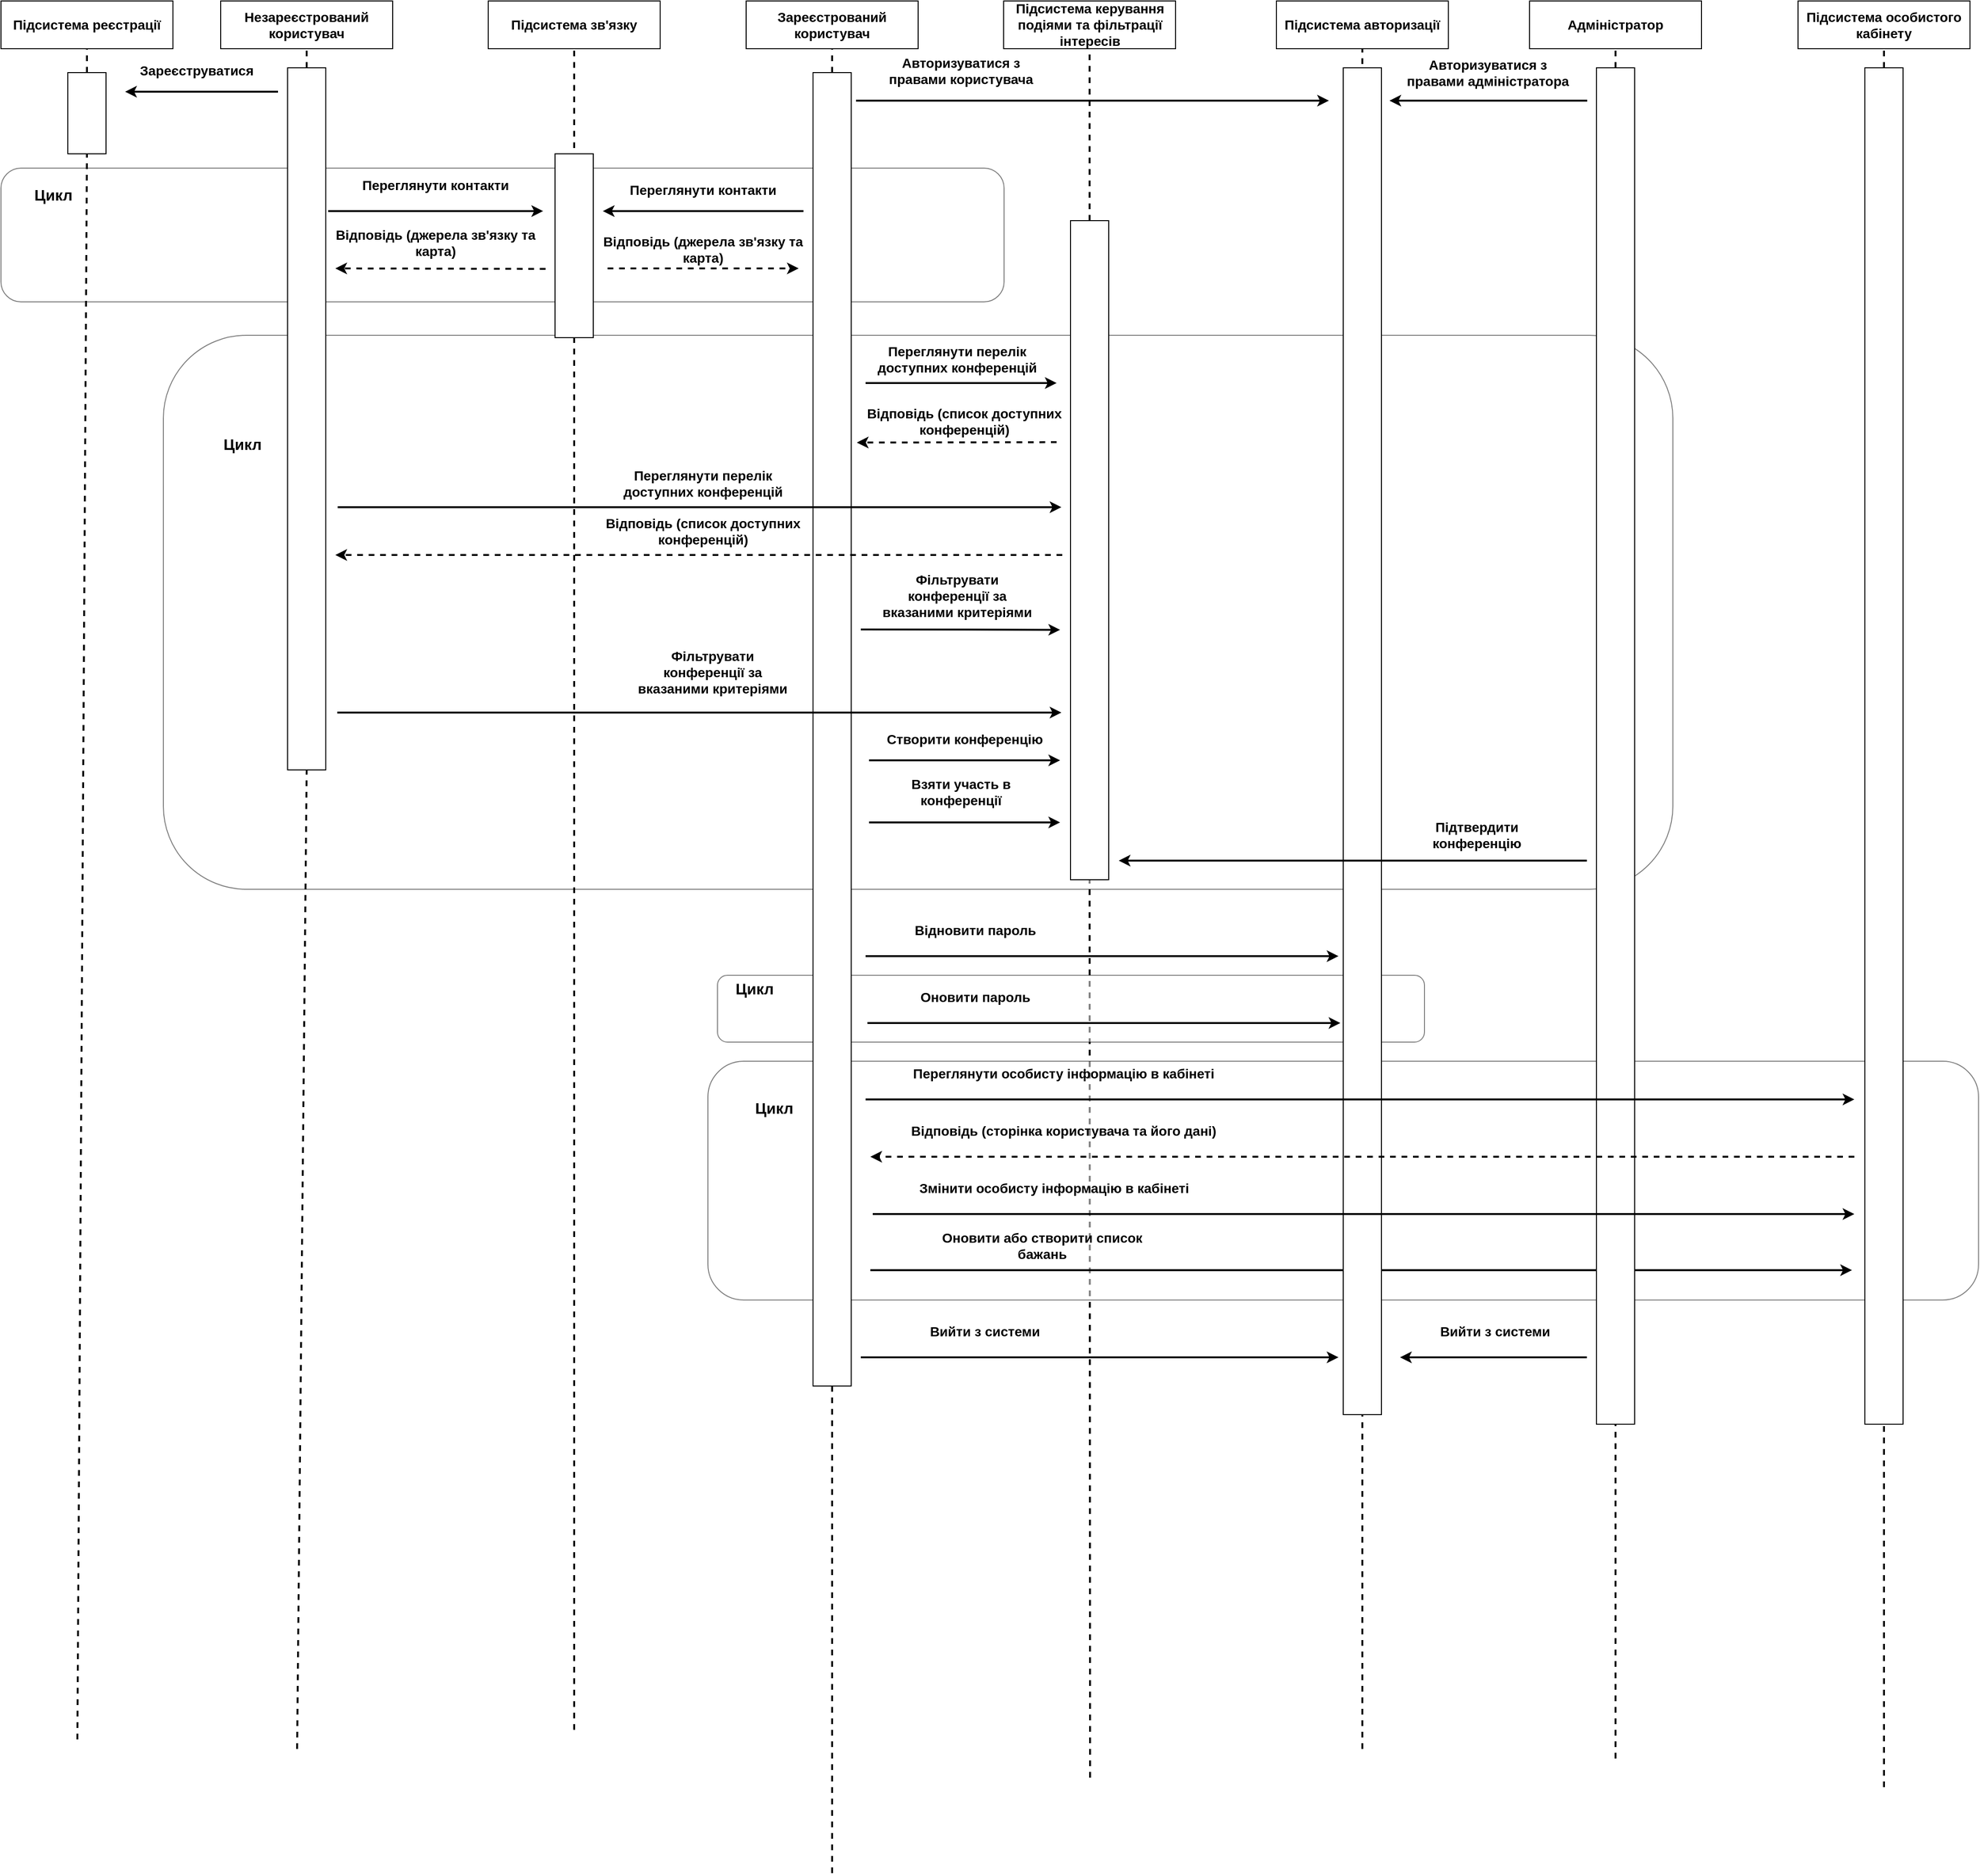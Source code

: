 <mxfile version="20.8.23" type="device"><diagram name="Сторінка-1" id="KT09bHFv98Fz5fQsBQzX"><mxGraphModel dx="2333" dy="1220" grid="0" gridSize="10" guides="1" tooltips="1" connect="1" arrows="1" fold="1" page="1" pageScale="1" pageWidth="2339" pageHeight="3300" math="0" shadow="0"><root><mxCell id="0"/><mxCell id="1" parent="0"/><mxCell id="i6p71fZgC3Q0GuW_d_70-76" value="" style="endArrow=none;dashed=1;html=1;rounded=0;strokeWidth=2;entryX=0.5;entryY=1;entryDx=0;entryDy=0;startArrow=none;" parent="1" target="i6p71fZgC3Q0GuW_d_70-77" edge="1"><mxGeometry width="50" height="50" relative="1" as="geometry"><mxPoint x="1220" y="1910" as="sourcePoint"/><mxPoint x="1500" y="260" as="targetPoint"/></mxGeometry></mxCell><mxCell id="i6p71fZgC3Q0GuW_d_70-352" value="" style="group" parent="1" vertex="1" connectable="0"><mxGeometry x="820" y="1160" width="1330" height="250" as="geometry"/></mxCell><mxCell id="i6p71fZgC3Q0GuW_d_70-353" value="" style="rounded=1;whiteSpace=wrap;html=1;opacity=50;movable=1;resizable=1;rotatable=1;deletable=1;editable=1;locked=0;connectable=1;" parent="i6p71fZgC3Q0GuW_d_70-352" vertex="1"><mxGeometry width="1330.0" height="250.0" as="geometry"/></mxCell><mxCell id="i6p71fZgC3Q0GuW_d_70-354" value="&lt;font size=&quot;1&quot; style=&quot;&quot;&gt;&lt;b style=&quot;font-size: 16px;&quot;&gt;Цикл&lt;/b&gt;&lt;/font&gt;" style="text;html=1;strokeColor=none;fillColor=none;align=center;verticalAlign=middle;whiteSpace=wrap;rounded=0;movable=1;resizable=1;rotatable=1;deletable=1;editable=1;locked=0;connectable=1;" parent="i6p71fZgC3Q0GuW_d_70-352" vertex="1"><mxGeometry y="17.857" width="139.333" height="62.5" as="geometry"/></mxCell><mxCell id="i6p71fZgC3Q0GuW_d_70-330" value="&lt;font style=&quot;font-size: 14px;&quot;&gt;&lt;b&gt;Оновити або створити список бажань&lt;/b&gt;&lt;/font&gt;" style="text;html=1;strokeColor=none;fillColor=none;align=center;verticalAlign=middle;whiteSpace=wrap;rounded=0;" parent="i6p71fZgC3Q0GuW_d_70-352" vertex="1"><mxGeometry x="232.003" y="170" width="235.741" height="45" as="geometry"/></mxCell><mxCell id="i6p71fZgC3Q0GuW_d_70-356" value="" style="endArrow=classic;html=1;rounded=0;strokeWidth=2;" parent="i6p71fZgC3Q0GuW_d_70-352" edge="1"><mxGeometry width="50" height="50" relative="1" as="geometry"><mxPoint x="170" y="218.75" as="sourcePoint"/><mxPoint x="1197.5" y="218.75" as="targetPoint"/></mxGeometry></mxCell><mxCell id="i6p71fZgC3Q0GuW_d_70-346" value="" style="group" parent="1" vertex="1" connectable="0"><mxGeometry x="830" y="1070" width="740" height="70" as="geometry"/></mxCell><mxCell id="i6p71fZgC3Q0GuW_d_70-347" value="" style="rounded=1;whiteSpace=wrap;html=1;opacity=50;movable=1;resizable=1;rotatable=1;deletable=1;editable=1;locked=0;connectable=1;" parent="i6p71fZgC3Q0GuW_d_70-346" vertex="1"><mxGeometry width="740.0" height="70" as="geometry"/></mxCell><mxCell id="i6p71fZgC3Q0GuW_d_70-348" value="&lt;font size=&quot;1&quot; style=&quot;&quot;&gt;&lt;b style=&quot;font-size: 16px;&quot;&gt;Цикл&lt;/b&gt;&lt;/font&gt;" style="text;html=1;strokeColor=none;fillColor=none;align=center;verticalAlign=middle;whiteSpace=wrap;rounded=0;movable=1;resizable=1;rotatable=1;deletable=1;editable=1;locked=0;connectable=1;" parent="i6p71fZgC3Q0GuW_d_70-346" vertex="1"><mxGeometry y="5" width="77.524" height="17.5" as="geometry"/></mxCell><mxCell id="i6p71fZgC3Q0GuW_d_70-331" value="" style="group" parent="1" vertex="1" connectable="0"><mxGeometry x="250" y="400" width="1580" height="580" as="geometry"/></mxCell><mxCell id="i6p71fZgC3Q0GuW_d_70-332" value="" style="rounded=1;whiteSpace=wrap;html=1;opacity=50;movable=1;resizable=1;rotatable=1;deletable=1;editable=1;locked=0;connectable=1;" parent="i6p71fZgC3Q0GuW_d_70-331" vertex="1"><mxGeometry width="1580" height="580" as="geometry"/></mxCell><mxCell id="i6p71fZgC3Q0GuW_d_70-333" value="&lt;font size=&quot;1&quot; style=&quot;&quot;&gt;&lt;b style=&quot;font-size: 16px;&quot;&gt;Цикл&lt;/b&gt;&lt;/font&gt;" style="text;html=1;strokeColor=none;fillColor=none;align=center;verticalAlign=middle;whiteSpace=wrap;rounded=0;movable=1;resizable=1;rotatable=1;deletable=1;editable=1;locked=0;connectable=1;" parent="i6p71fZgC3Q0GuW_d_70-331" vertex="1"><mxGeometry y="41.429" width="165.524" height="145" as="geometry"/></mxCell><mxCell id="i6p71fZgC3Q0GuW_d_70-309" value="&lt;font style=&quot;font-size: 14px;&quot;&gt;&lt;b&gt;Підтвердити конференцію&lt;/b&gt;&lt;/font&gt;" style="text;html=1;strokeColor=none;fillColor=none;align=center;verticalAlign=middle;whiteSpace=wrap;rounded=0;" parent="i6p71fZgC3Q0GuW_d_70-331" vertex="1"><mxGeometry x="1290" y="500" width="170" height="45" as="geometry"/></mxCell><mxCell id="i6p71fZgC3Q0GuW_d_70-282" value="" style="group" parent="1" vertex="1" connectable="0"><mxGeometry x="80" y="225" width="1050" height="140" as="geometry"/></mxCell><mxCell id="i6p71fZgC3Q0GuW_d_70-266" value="" style="rounded=1;whiteSpace=wrap;html=1;opacity=50;movable=1;resizable=1;rotatable=1;deletable=1;editable=1;locked=0;connectable=1;" parent="i6p71fZgC3Q0GuW_d_70-282" vertex="1"><mxGeometry width="1050" height="140" as="geometry"/></mxCell><mxCell id="i6p71fZgC3Q0GuW_d_70-267" value="&lt;font size=&quot;1&quot; style=&quot;&quot;&gt;&lt;b style=&quot;font-size: 16px;&quot;&gt;Цикл&lt;/b&gt;&lt;/font&gt;" style="text;html=1;strokeColor=none;fillColor=none;align=center;verticalAlign=middle;whiteSpace=wrap;rounded=0;movable=1;resizable=1;rotatable=1;deletable=1;editable=1;locked=0;connectable=1;" parent="i6p71fZgC3Q0GuW_d_70-282" vertex="1"><mxGeometry y="10" width="110" height="35" as="geometry"/></mxCell><mxCell id="i6p71fZgC3Q0GuW_d_70-289" value="" style="endArrow=none;dashed=1;html=1;rounded=0;strokeWidth=2;startArrow=none;entryX=0.5;entryY=1;entryDx=0;entryDy=0;" parent="1" target="i6p71fZgC3Q0GuW_d_70-18" edge="1"><mxGeometry width="50" height="50" relative="1" as="geometry"><mxPoint x="680" y="1860" as="sourcePoint"/><mxPoint x="960" y="720" as="targetPoint"/></mxGeometry></mxCell><mxCell id="i6p71fZgC3Q0GuW_d_70-20" value="" style="rounded=0;whiteSpace=wrap;html=1;" parent="1" vertex="1"><mxGeometry x="660" y="210" width="40" height="192.5" as="geometry"/></mxCell><mxCell id="i6p71fZgC3Q0GuW_d_70-17" value="" style="rounded=0;whiteSpace=wrap;html=1;" parent="1" vertex="1"><mxGeometry x="150" y="125" width="40" height="85" as="geometry"/></mxCell><mxCell id="i6p71fZgC3Q0GuW_d_70-14" value="" style="rounded=0;whiteSpace=wrap;html=1;" parent="1" vertex="1"><mxGeometry x="380" y="120" width="40" height="735" as="geometry"/></mxCell><mxCell id="i6p71fZgC3Q0GuW_d_70-9" value="&lt;font style=&quot;font-size: 14px;&quot;&gt;&lt;b&gt;Незареєстрований користувач&lt;/b&gt;&lt;/font&gt;" style="rounded=0;whiteSpace=wrap;html=1;" parent="1" vertex="1"><mxGeometry x="310" y="50" width="180" height="50" as="geometry"/></mxCell><mxCell id="i6p71fZgC3Q0GuW_d_70-10" value="&lt;font style=&quot;font-size: 14px;&quot;&gt;&lt;b&gt;Підсистема реєстрації&lt;/b&gt;&lt;/font&gt;" style="rounded=0;whiteSpace=wrap;html=1;" parent="1" vertex="1"><mxGeometry x="80" y="50" width="180" height="50" as="geometry"/></mxCell><mxCell id="i6p71fZgC3Q0GuW_d_70-11" value="" style="endArrow=none;dashed=1;html=1;rounded=0;strokeWidth=2;entryX=0.5;entryY=1;entryDx=0;entryDy=0;startArrow=none;" parent="1" source="i6p71fZgC3Q0GuW_d_70-14" target="i6p71fZgC3Q0GuW_d_70-9" edge="1"><mxGeometry width="50" height="50" relative="1" as="geometry"><mxPoint x="400" y="790" as="sourcePoint"/><mxPoint x="410" y="300" as="targetPoint"/></mxGeometry></mxCell><mxCell id="i6p71fZgC3Q0GuW_d_70-12" value="" style="endArrow=none;dashed=1;html=1;rounded=0;strokeWidth=2;entryX=0.5;entryY=1;entryDx=0;entryDy=0;startArrow=none;" parent="1" source="i6p71fZgC3Q0GuW_d_70-17" target="i6p71fZgC3Q0GuW_d_70-10" edge="1"><mxGeometry width="50" height="50" relative="1" as="geometry"><mxPoint x="680" y="800" as="sourcePoint"/><mxPoint x="700" y="290" as="targetPoint"/></mxGeometry></mxCell><mxCell id="i6p71fZgC3Q0GuW_d_70-13" value="" style="endArrow=none;dashed=1;html=1;rounded=0;strokeWidth=2;entryX=0.5;entryY=1;entryDx=0;entryDy=0;startArrow=none;" parent="1" target="i6p71fZgC3Q0GuW_d_70-14" edge="1"><mxGeometry width="50" height="50" relative="1" as="geometry"><mxPoint x="390" y="1880" as="sourcePoint"/><mxPoint x="400" y="260" as="targetPoint"/></mxGeometry></mxCell><mxCell id="i6p71fZgC3Q0GuW_d_70-15" value="" style="endArrow=classic;html=1;rounded=0;strokeWidth=2;" parent="1" edge="1"><mxGeometry width="50" height="50" relative="1" as="geometry"><mxPoint x="370" y="145.0" as="sourcePoint"/><mxPoint x="210" y="145.0" as="targetPoint"/></mxGeometry></mxCell><mxCell id="i6p71fZgC3Q0GuW_d_70-18" value="&lt;font style=&quot;font-size: 14px;&quot;&gt;&lt;b&gt;Підсистема зв'язку&lt;/b&gt;&lt;/font&gt;" style="rounded=0;whiteSpace=wrap;html=1;" parent="1" vertex="1"><mxGeometry x="590" y="50" width="180" height="50" as="geometry"/></mxCell><mxCell id="i6p71fZgC3Q0GuW_d_70-33" value="&lt;font style=&quot;font-size: 14px;&quot;&gt;&lt;b&gt;Зареєструватися&lt;/b&gt;&lt;/font&gt;" style="text;html=1;strokeColor=none;fillColor=none;align=center;verticalAlign=middle;whiteSpace=wrap;rounded=0;" parent="1" vertex="1"><mxGeometry x="200" y="100" width="170" height="45" as="geometry"/></mxCell><mxCell id="i6p71fZgC3Q0GuW_d_70-69" value="&lt;font style=&quot;font-size: 14px;&quot;&gt;&lt;b&gt;Зареєстрований користувач&lt;/b&gt;&lt;/font&gt;" style="rounded=0;whiteSpace=wrap;html=1;" parent="1" vertex="1"><mxGeometry x="860" y="50" width="180" height="50" as="geometry"/></mxCell><mxCell id="i6p71fZgC3Q0GuW_d_70-70" value="&lt;font style=&quot;font-size: 14px;&quot;&gt;&lt;b&gt;Підсистема керування подіями та фільтрації інтересів&lt;/b&gt;&lt;/font&gt;" style="rounded=0;whiteSpace=wrap;html=1;" parent="1" vertex="1"><mxGeometry x="1129.5" y="50" width="180" height="50" as="geometry"/></mxCell><mxCell id="i6p71fZgC3Q0GuW_d_70-71" value="" style="endArrow=none;dashed=1;html=1;rounded=0;strokeWidth=2;entryX=0.5;entryY=1;entryDx=0;entryDy=0;startArrow=none;" parent="1" source="i6p71fZgC3Q0GuW_d_70-74" target="i6p71fZgC3Q0GuW_d_70-69" edge="1"><mxGeometry width="50" height="50" relative="1" as="geometry"><mxPoint x="1220" y="790" as="sourcePoint"/><mxPoint x="1230" y="300" as="targetPoint"/></mxGeometry></mxCell><mxCell id="i6p71fZgC3Q0GuW_d_70-72" value="" style="endArrow=none;dashed=1;html=1;rounded=0;strokeWidth=2;entryX=0.5;entryY=1;entryDx=0;entryDy=0;startArrow=none;" parent="1" source="i6p71fZgC3Q0GuW_d_70-77" target="i6p71fZgC3Q0GuW_d_70-70" edge="1"><mxGeometry width="50" height="50" relative="1" as="geometry"><mxPoint x="1500" y="800" as="sourcePoint"/><mxPoint x="1520" y="290" as="targetPoint"/></mxGeometry></mxCell><mxCell id="i6p71fZgC3Q0GuW_d_70-74" value="" style="rounded=0;whiteSpace=wrap;html=1;" parent="1" vertex="1"><mxGeometry x="930" y="125" width="40" height="1375" as="geometry"/></mxCell><mxCell id="i6p71fZgC3Q0GuW_d_70-78" value="&lt;font style=&quot;font-size: 14px;&quot;&gt;&lt;b&gt;Підсистема авторизації&lt;/b&gt;&lt;/font&gt;" style="rounded=0;whiteSpace=wrap;html=1;" parent="1" vertex="1"><mxGeometry x="1415" y="50" width="180" height="50" as="geometry"/></mxCell><mxCell id="i6p71fZgC3Q0GuW_d_70-79" value="" style="endArrow=none;dashed=1;html=1;rounded=0;strokeWidth=2;entryX=0.5;entryY=1;entryDx=0;entryDy=0;startArrow=none;" parent="1" target="i6p71fZgC3Q0GuW_d_70-78" edge="1"><mxGeometry width="50" height="50" relative="1" as="geometry"><mxPoint x="1505" y="1880" as="sourcePoint"/><mxPoint x="1779.5" y="280" as="targetPoint"/></mxGeometry></mxCell><mxCell id="i6p71fZgC3Q0GuW_d_70-80" value="" style="rounded=0;whiteSpace=wrap;html=1;" parent="1" vertex="1"><mxGeometry x="1485" y="120" width="40" height="1410" as="geometry"/></mxCell><mxCell id="i6p71fZgC3Q0GuW_d_70-211" value="&lt;font style=&quot;font-size: 14px;&quot;&gt;&lt;b&gt;Адміністратор&lt;/b&gt;&lt;/font&gt;" style="rounded=0;whiteSpace=wrap;html=1;" parent="1" vertex="1"><mxGeometry x="1680" y="50" width="180" height="50" as="geometry"/></mxCell><mxCell id="i6p71fZgC3Q0GuW_d_70-212" value="&lt;font style=&quot;font-size: 14px;&quot;&gt;&lt;b&gt;Підсистема особистого кабінету&lt;/b&gt;&lt;/font&gt;" style="rounded=0;whiteSpace=wrap;html=1;" parent="1" vertex="1"><mxGeometry x="1960.99" y="50" width="180" height="50" as="geometry"/></mxCell><mxCell id="i6p71fZgC3Q0GuW_d_70-213" value="" style="endArrow=none;dashed=1;html=1;rounded=0;strokeWidth=2;entryX=0.5;entryY=1;entryDx=0;entryDy=0;startArrow=none;" parent="1" source="i6p71fZgC3Q0GuW_d_70-215" target="i6p71fZgC3Q0GuW_d_70-211" edge="1"><mxGeometry width="50" height="50" relative="1" as="geometry"><mxPoint x="2050" y="790" as="sourcePoint"/><mxPoint x="2060" y="300" as="targetPoint"/></mxGeometry></mxCell><mxCell id="i6p71fZgC3Q0GuW_d_70-214" value="" style="endArrow=none;dashed=1;html=1;rounded=0;strokeWidth=2;entryX=0.5;entryY=1;entryDx=0;entryDy=0;startArrow=none;" parent="1" source="i6p71fZgC3Q0GuW_d_70-217" target="i6p71fZgC3Q0GuW_d_70-212" edge="1"><mxGeometry width="50" height="50" relative="1" as="geometry"><mxPoint x="2330" y="800" as="sourcePoint"/><mxPoint x="2350" y="290" as="targetPoint"/></mxGeometry></mxCell><mxCell id="i6p71fZgC3Q0GuW_d_70-215" value="" style="rounded=0;whiteSpace=wrap;html=1;" parent="1" vertex="1"><mxGeometry x="1750" y="120" width="40" height="1420" as="geometry"/></mxCell><mxCell id="i6p71fZgC3Q0GuW_d_70-217" value="" style="rounded=0;whiteSpace=wrap;html=1;" parent="1" vertex="1"><mxGeometry x="2030.99" y="120" width="40" height="1420" as="geometry"/></mxCell><mxCell id="i6p71fZgC3Q0GuW_d_70-258" value="" style="endArrow=classic;html=1;rounded=0;strokeWidth=2;exitX=1;exitY=0.191;exitDx=0;exitDy=0;exitPerimeter=0;" parent="1" edge="1"><mxGeometry width="50" height="50" relative="1" as="geometry"><mxPoint x="422.5" y="270" as="sourcePoint"/><mxPoint x="647.5" y="270" as="targetPoint"/></mxGeometry></mxCell><mxCell id="i6p71fZgC3Q0GuW_d_70-259" value="&lt;font style=&quot;font-size: 14px;&quot;&gt;&lt;b&gt;Переглянути контакти&lt;/b&gt;&lt;/font&gt;" style="text;html=1;strokeColor=none;fillColor=none;align=center;verticalAlign=middle;whiteSpace=wrap;rounded=0;" parent="1" vertex="1"><mxGeometry x="450" y="220" width="170" height="45" as="geometry"/></mxCell><mxCell id="i6p71fZgC3Q0GuW_d_70-261" value="&lt;font style=&quot;font-size: 14px;&quot;&gt;&lt;b&gt;Переглянути контакти&lt;/b&gt;&lt;/font&gt;" style="text;html=1;strokeColor=none;fillColor=none;align=center;verticalAlign=middle;whiteSpace=wrap;rounded=0;" parent="1" vertex="1"><mxGeometry x="730" y="225" width="170" height="45" as="geometry"/></mxCell><mxCell id="i6p71fZgC3Q0GuW_d_70-262" value="" style="endArrow=classic;html=1;rounded=0;strokeWidth=2;dashed=1;" parent="1" edge="1"><mxGeometry width="50" height="50" relative="1" as="geometry"><mxPoint x="650" y="330.5" as="sourcePoint"/><mxPoint x="430" y="330" as="targetPoint"/></mxGeometry></mxCell><mxCell id="i6p71fZgC3Q0GuW_d_70-263" value="&lt;font size=&quot;1&quot; style=&quot;&quot;&gt;&lt;b style=&quot;font-size: 14px;&quot;&gt;Відповідь (джерела зв'язку та карта)&lt;/b&gt;&lt;/font&gt;" style="text;html=1;strokeColor=none;fillColor=none;align=center;verticalAlign=middle;whiteSpace=wrap;rounded=0;fontSize=12;" parent="1" vertex="1"><mxGeometry x="420" y="280" width="230" height="45" as="geometry"/></mxCell><mxCell id="i6p71fZgC3Q0GuW_d_70-264" value="" style="endArrow=classic;html=1;rounded=0;strokeWidth=2;dashed=1;" parent="1" edge="1"><mxGeometry width="50" height="50" relative="1" as="geometry"><mxPoint x="715" y="330" as="sourcePoint"/><mxPoint x="915" y="330" as="targetPoint"/></mxGeometry></mxCell><mxCell id="i6p71fZgC3Q0GuW_d_70-265" value="&lt;font size=&quot;1&quot; style=&quot;&quot;&gt;&lt;b style=&quot;font-size: 14px;&quot;&gt;Відповідь (джерела зв'язку та карта)&lt;/b&gt;&lt;/font&gt;" style="text;html=1;strokeColor=none;fillColor=none;align=center;verticalAlign=middle;whiteSpace=wrap;rounded=0;fontSize=12;" parent="1" vertex="1"><mxGeometry x="700" y="290" width="230" height="40" as="geometry"/></mxCell><mxCell id="i6p71fZgC3Q0GuW_d_70-268" value="" style="endArrow=classic;html=1;rounded=0;strokeWidth=2;exitX=1;exitY=0.191;exitDx=0;exitDy=0;exitPerimeter=0;" parent="1" edge="1"><mxGeometry width="50" height="50" relative="1" as="geometry"><mxPoint x="432.5" y="580" as="sourcePoint"/><mxPoint x="1190" y="580" as="targetPoint"/></mxGeometry></mxCell><mxCell id="i6p71fZgC3Q0GuW_d_70-269" value="&lt;font style=&quot;font-size: 14px;&quot;&gt;&lt;b&gt;Переглянути перелік доступних конференцій&lt;/b&gt;&lt;/font&gt;" style="text;html=1;strokeColor=none;fillColor=none;align=center;verticalAlign=middle;whiteSpace=wrap;rounded=0;" parent="1" vertex="1"><mxGeometry x="730" y="532.5" width="170" height="45" as="geometry"/></mxCell><mxCell id="i6p71fZgC3Q0GuW_d_70-273" value="&lt;font style=&quot;font-size: 14px;&quot;&gt;&lt;b&gt;Переглянути перелік доступних конференцій&lt;/b&gt;&lt;/font&gt;" style="text;html=1;strokeColor=none;fillColor=none;align=center;verticalAlign=middle;whiteSpace=wrap;rounded=0;" parent="1" vertex="1"><mxGeometry x="995.87" y="402.5" width="170" height="45" as="geometry"/></mxCell><mxCell id="i6p71fZgC3Q0GuW_d_70-274" value="&lt;font size=&quot;1&quot; style=&quot;&quot;&gt;&lt;b style=&quot;font-size: 14px;&quot;&gt;Відповідь (список доступних конференцій)&lt;/b&gt;&lt;/font&gt;" style="text;html=1;strokeColor=none;fillColor=none;align=center;verticalAlign=middle;whiteSpace=wrap;rounded=0;fontSize=12;" parent="1" vertex="1"><mxGeometry x="970" y="470" width="237.25" height="40" as="geometry"/></mxCell><mxCell id="i6p71fZgC3Q0GuW_d_70-276" value="" style="endArrow=classic;html=1;rounded=0;strokeWidth=2;dashed=1;" parent="1" edge="1"><mxGeometry width="50" height="50" relative="1" as="geometry"><mxPoint x="1190.88" y="630" as="sourcePoint"/><mxPoint x="430" y="630" as="targetPoint"/></mxGeometry></mxCell><mxCell id="i6p71fZgC3Q0GuW_d_70-277" value="" style="endArrow=classic;html=1;rounded=0;strokeWidth=2;" parent="1" edge="1"><mxGeometry width="50" height="50" relative="1" as="geometry"><mxPoint x="432" y="795" as="sourcePoint"/><mxPoint x="1190" y="795" as="targetPoint"/></mxGeometry></mxCell><mxCell id="i6p71fZgC3Q0GuW_d_70-279" value="" style="endArrow=none;dashed=1;html=1;rounded=0;strokeWidth=2;startArrow=none;entryX=0.5;entryY=1;entryDx=0;entryDy=0;" parent="1" target="i6p71fZgC3Q0GuW_d_70-17" edge="1"><mxGeometry width="50" height="50" relative="1" as="geometry"><mxPoint x="160" y="1870" as="sourcePoint"/><mxPoint x="170" y="390" as="targetPoint"/></mxGeometry></mxCell><mxCell id="i6p71fZgC3Q0GuW_d_70-283" value="" style="endArrow=classic;html=1;rounded=0;strokeWidth=2;" parent="1" edge="1"><mxGeometry width="50" height="50" relative="1" as="geometry"><mxPoint x="920" y="270" as="sourcePoint"/><mxPoint x="710" y="270" as="targetPoint"/></mxGeometry></mxCell><mxCell id="i6p71fZgC3Q0GuW_d_70-288" value="" style="endArrow=none;dashed=1;html=1;rounded=0;strokeWidth=2;startArrow=none;entryX=0.5;entryY=1;entryDx=0;entryDy=0;" parent="1" target="i6p71fZgC3Q0GuW_d_70-74" edge="1"><mxGeometry width="50" height="50" relative="1" as="geometry"><mxPoint x="950" y="2010" as="sourcePoint"/><mxPoint x="950" y="720" as="targetPoint"/></mxGeometry></mxCell><mxCell id="i6p71fZgC3Q0GuW_d_70-290" value="" style="endArrow=classic;html=1;rounded=0;strokeWidth=2;" parent="1" edge="1"><mxGeometry width="50" height="50" relative="1" as="geometry"><mxPoint x="985" y="450" as="sourcePoint"/><mxPoint x="1185" y="450" as="targetPoint"/></mxGeometry></mxCell><mxCell id="i6p71fZgC3Q0GuW_d_70-291" value="" style="endArrow=classic;html=1;rounded=0;strokeWidth=2;dashed=1;" parent="1" edge="1"><mxGeometry width="50" height="50" relative="1" as="geometry"><mxPoint x="1185" y="511.91" as="sourcePoint"/><mxPoint x="975.87" y="512.32" as="targetPoint"/></mxGeometry></mxCell><mxCell id="i6p71fZgC3Q0GuW_d_70-292" value="&lt;font size=&quot;1&quot; style=&quot;&quot;&gt;&lt;b style=&quot;font-size: 14px;&quot;&gt;Відповідь (список доступних конференцій)&lt;/b&gt;&lt;/font&gt;" style="text;html=1;strokeColor=none;fillColor=none;align=center;verticalAlign=middle;whiteSpace=wrap;rounded=0;fontSize=12;" parent="1" vertex="1"><mxGeometry x="685" y="587.5" width="260" height="35" as="geometry"/></mxCell><mxCell id="i6p71fZgC3Q0GuW_d_70-294" value="&lt;font style=&quot;font-size: 14px;&quot;&gt;&lt;b&gt;Фільтрувати конференції за вказаними критеріями&lt;/b&gt;&lt;/font&gt;" style="text;html=1;strokeColor=none;fillColor=none;align=center;verticalAlign=middle;whiteSpace=wrap;rounded=0;" parent="1" vertex="1"><mxGeometry x="740" y="730" width="170" height="45" as="geometry"/></mxCell><mxCell id="i6p71fZgC3Q0GuW_d_70-295" value="&lt;font style=&quot;font-size: 14px;&quot;&gt;&lt;b&gt;Фільтрувати конференції за вказаними критеріями&lt;/b&gt;&lt;/font&gt;" style="text;html=1;strokeColor=none;fillColor=none;align=center;verticalAlign=middle;whiteSpace=wrap;rounded=0;" parent="1" vertex="1"><mxGeometry x="995.87" y="650" width="170" height="45" as="geometry"/></mxCell><mxCell id="i6p71fZgC3Q0GuW_d_70-296" value="" style="endArrow=classic;html=1;rounded=0;strokeWidth=2;" parent="1" edge="1"><mxGeometry width="50" height="50" relative="1" as="geometry"><mxPoint x="980" y="708" as="sourcePoint"/><mxPoint x="1188.63" y="708.33" as="targetPoint"/></mxGeometry></mxCell><mxCell id="i6p71fZgC3Q0GuW_d_70-297" value="" style="endArrow=classic;html=1;rounded=0;strokeWidth=2;" parent="1" edge="1"><mxGeometry width="50" height="50" relative="1" as="geometry"><mxPoint x="988.63" y="845" as="sourcePoint"/><mxPoint x="1188.63" y="845" as="targetPoint"/></mxGeometry></mxCell><mxCell id="i6p71fZgC3Q0GuW_d_70-299" value="&lt;font style=&quot;font-size: 14px;&quot;&gt;&lt;b&gt;Створити конференцію&lt;/b&gt;&lt;/font&gt;" style="text;html=1;strokeColor=none;fillColor=none;align=center;verticalAlign=middle;whiteSpace=wrap;rounded=0;" parent="1" vertex="1"><mxGeometry x="1003.63" y="800" width="170" height="45" as="geometry"/></mxCell><mxCell id="i6p71fZgC3Q0GuW_d_70-300" value="&lt;font style=&quot;font-size: 14px;&quot;&gt;&lt;b&gt;Взяти участь в конференції&lt;/b&gt;&lt;/font&gt;" style="text;html=1;strokeColor=none;fillColor=none;align=center;verticalAlign=middle;whiteSpace=wrap;rounded=0;" parent="1" vertex="1"><mxGeometry x="999.5" y="855" width="170" height="45" as="geometry"/></mxCell><mxCell id="i6p71fZgC3Q0GuW_d_70-301" value="" style="endArrow=classic;html=1;rounded=0;strokeWidth=2;" parent="1" edge="1"><mxGeometry width="50" height="50" relative="1" as="geometry"><mxPoint x="988.63" y="910" as="sourcePoint"/><mxPoint x="1188.63" y="910" as="targetPoint"/></mxGeometry></mxCell><mxCell id="i6p71fZgC3Q0GuW_d_70-303" value="" style="endArrow=classic;html=1;rounded=0;strokeWidth=2;" parent="1" edge="1"><mxGeometry width="50" height="50" relative="1" as="geometry"><mxPoint x="1740" y="950" as="sourcePoint"/><mxPoint x="1250" y="950" as="targetPoint"/></mxGeometry></mxCell><mxCell id="i6p71fZgC3Q0GuW_d_70-305" value="" style="endArrow=none;dashed=1;html=1;rounded=0;strokeWidth=2;startArrow=none;entryX=0.5;entryY=1;entryDx=0;entryDy=0;" parent="1" target="i6p71fZgC3Q0GuW_d_70-215" edge="1"><mxGeometry width="50" height="50" relative="1" as="geometry"><mxPoint x="1770" y="1890" as="sourcePoint"/><mxPoint x="1680" y="500" as="targetPoint"/></mxGeometry></mxCell><mxCell id="i6p71fZgC3Q0GuW_d_70-77" value="" style="rounded=0;whiteSpace=wrap;html=1;" parent="1" vertex="1"><mxGeometry x="1199.5" y="280" width="40" height="690" as="geometry"/></mxCell><mxCell id="i6p71fZgC3Q0GuW_d_70-310" value="" style="endArrow=classic;html=1;rounded=0;strokeWidth=2;" parent="1" edge="1"><mxGeometry width="50" height="50" relative="1" as="geometry"><mxPoint x="975" y="154.41" as="sourcePoint"/><mxPoint x="1470" y="154.41" as="targetPoint"/></mxGeometry></mxCell><mxCell id="i6p71fZgC3Q0GuW_d_70-311" value="&lt;font style=&quot;font-size: 14px;&quot;&gt;&lt;b&gt;Авторизуватися з правами користувача&lt;/b&gt;&lt;/font&gt;" style="text;html=1;strokeColor=none;fillColor=none;align=center;verticalAlign=middle;whiteSpace=wrap;rounded=0;" parent="1" vertex="1"><mxGeometry x="1000" y="100" width="170" height="45" as="geometry"/></mxCell><mxCell id="i6p71fZgC3Q0GuW_d_70-312" value="" style="endArrow=classic;html=1;rounded=0;strokeWidth=2;" parent="1" edge="1"><mxGeometry width="50" height="50" relative="1" as="geometry"><mxPoint x="985" y="1050" as="sourcePoint"/><mxPoint x="1480" y="1050" as="targetPoint"/></mxGeometry></mxCell><mxCell id="i6p71fZgC3Q0GuW_d_70-313" value="&lt;font style=&quot;font-size: 14px;&quot;&gt;&lt;b&gt;Відновити пароль&lt;/b&gt;&lt;/font&gt;" style="text;html=1;strokeColor=none;fillColor=none;align=center;verticalAlign=middle;whiteSpace=wrap;rounded=0;" parent="1" vertex="1"><mxGeometry x="1015" y="1000" width="170" height="45" as="geometry"/></mxCell><mxCell id="i6p71fZgC3Q0GuW_d_70-315" value="" style="endArrow=classic;html=1;rounded=0;strokeWidth=2;" parent="1" edge="1"><mxGeometry width="50" height="50" relative="1" as="geometry"><mxPoint x="987" y="1120" as="sourcePoint"/><mxPoint x="1482" y="1120" as="targetPoint"/></mxGeometry></mxCell><mxCell id="i6p71fZgC3Q0GuW_d_70-316" value="&lt;font style=&quot;font-size: 14px;&quot;&gt;&lt;b&gt;Оновити пароль&lt;/b&gt;&lt;/font&gt;" style="text;html=1;strokeColor=none;fillColor=none;align=center;verticalAlign=middle;whiteSpace=wrap;rounded=0;" parent="1" vertex="1"><mxGeometry x="1015" y="1070" width="170" height="45" as="geometry"/></mxCell><mxCell id="i6p71fZgC3Q0GuW_d_70-317" value="" style="endArrow=classic;html=1;rounded=0;strokeWidth=2;" parent="1" edge="1"><mxGeometry width="50" height="50" relative="1" as="geometry"><mxPoint x="1740.38" y="154.41" as="sourcePoint"/><mxPoint x="1533.38" y="154.41" as="targetPoint"/></mxGeometry></mxCell><mxCell id="i6p71fZgC3Q0GuW_d_70-318" value="&lt;font style=&quot;font-size: 14px;&quot;&gt;&lt;b&gt;Авторизуватися з правами адміністратора&lt;/b&gt;&lt;/font&gt;" style="text;html=1;strokeColor=none;fillColor=none;align=center;verticalAlign=middle;whiteSpace=wrap;rounded=0;" parent="1" vertex="1"><mxGeometry x="1544.44" y="105" width="184.87" height="40" as="geometry"/></mxCell><mxCell id="i6p71fZgC3Q0GuW_d_70-320" value="" style="endArrow=classic;html=1;rounded=0;strokeWidth=2;" parent="1" edge="1"><mxGeometry width="50" height="50" relative="1" as="geometry"><mxPoint x="985" y="1200" as="sourcePoint"/><mxPoint x="2020" y="1200" as="targetPoint"/></mxGeometry></mxCell><mxCell id="i6p71fZgC3Q0GuW_d_70-321" value="" style="endArrow=none;dashed=1;html=1;rounded=0;strokeWidth=2;entryX=0.5;entryY=1;entryDx=0;entryDy=0;startArrow=none;" parent="1" target="i6p71fZgC3Q0GuW_d_70-217" edge="1"><mxGeometry width="50" height="50" relative="1" as="geometry"><mxPoint x="2051" y="1920" as="sourcePoint"/><mxPoint x="2050.4" y="1310" as="targetPoint"/></mxGeometry></mxCell><mxCell id="i6p71fZgC3Q0GuW_d_70-322" value="&lt;font style=&quot;font-size: 14px;&quot;&gt;&lt;b&gt;Переглянути особисту інформацію в кабінеті&lt;/b&gt;&lt;/font&gt;" style="text;html=1;strokeColor=none;fillColor=none;align=center;verticalAlign=middle;whiteSpace=wrap;rounded=0;" parent="1" vertex="1"><mxGeometry x="1025" y="1150" width="335" height="45" as="geometry"/></mxCell><mxCell id="i6p71fZgC3Q0GuW_d_70-323" value="" style="endArrow=classic;html=1;rounded=0;strokeWidth=2;dashed=1;" parent="1" edge="1"><mxGeometry width="50" height="50" relative="1" as="geometry"><mxPoint x="2020" y="1260.0" as="sourcePoint"/><mxPoint x="990" y="1260" as="targetPoint"/></mxGeometry></mxCell><mxCell id="i6p71fZgC3Q0GuW_d_70-324" value="&lt;font style=&quot;font-size: 14px;&quot;&gt;&lt;b&gt;Відповідь (сторінка користувача та його дані)&lt;/b&gt;&lt;/font&gt;" style="text;html=1;strokeColor=none;fillColor=none;align=center;verticalAlign=middle;whiteSpace=wrap;rounded=0;" parent="1" vertex="1"><mxGeometry x="1025" y="1210" width="335" height="45" as="geometry"/></mxCell><mxCell id="i6p71fZgC3Q0GuW_d_70-325" value="" style="endArrow=classic;html=1;rounded=0;strokeWidth=2;" parent="1" edge="1"><mxGeometry width="50" height="50" relative="1" as="geometry"><mxPoint x="992.5" y="1320" as="sourcePoint"/><mxPoint x="2020" y="1320" as="targetPoint"/></mxGeometry></mxCell><mxCell id="i6p71fZgC3Q0GuW_d_70-326" value="&lt;font style=&quot;font-size: 14px;&quot;&gt;&lt;b&gt;Змінити особисту інформацію в кабінеті&lt;/b&gt;&lt;/font&gt;" style="text;html=1;strokeColor=none;fillColor=none;align=center;verticalAlign=middle;whiteSpace=wrap;rounded=0;" parent="1" vertex="1"><mxGeometry x="1040" y="1270" width="285" height="45" as="geometry"/></mxCell><mxCell id="i6p71fZgC3Q0GuW_d_70-357" value="" style="endArrow=classic;html=1;rounded=0;strokeWidth=2;" parent="1" edge="1"><mxGeometry width="50" height="50" relative="1" as="geometry"><mxPoint x="980" y="1470" as="sourcePoint"/><mxPoint x="1480" y="1470" as="targetPoint"/></mxGeometry></mxCell><mxCell id="i6p71fZgC3Q0GuW_d_70-363" value="&lt;font style=&quot;font-size: 14px;&quot;&gt;&lt;b&gt;Вийти з системи&lt;/b&gt;&lt;/font&gt;" style="text;html=1;strokeColor=none;fillColor=none;align=center;verticalAlign=middle;whiteSpace=wrap;rounded=0;" parent="1" vertex="1"><mxGeometry x="1025" y="1420" width="170" height="45" as="geometry"/></mxCell><mxCell id="i6p71fZgC3Q0GuW_d_70-366" value="" style="endArrow=classic;html=1;rounded=0;strokeWidth=2;" parent="1" edge="1"><mxGeometry width="50" height="50" relative="1" as="geometry"><mxPoint x="1740" y="1470" as="sourcePoint"/><mxPoint x="1544.44" y="1470" as="targetPoint"/></mxGeometry></mxCell><mxCell id="i6p71fZgC3Q0GuW_d_70-367" value="&lt;font style=&quot;font-size: 14px;&quot;&gt;&lt;b&gt;Вийти з системи&lt;/b&gt;&lt;/font&gt;" style="text;html=1;strokeColor=none;fillColor=none;align=center;verticalAlign=middle;whiteSpace=wrap;rounded=0;" parent="1" vertex="1"><mxGeometry x="1559.31" y="1427.5" width="170" height="30" as="geometry"/></mxCell></root></mxGraphModel></diagram></mxfile>